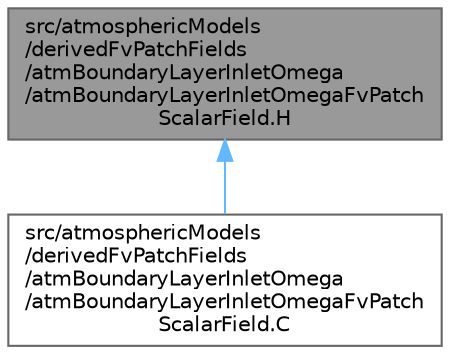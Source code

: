 digraph "src/atmosphericModels/derivedFvPatchFields/atmBoundaryLayerInletOmega/atmBoundaryLayerInletOmegaFvPatchScalarField.H"
{
 // LATEX_PDF_SIZE
  bgcolor="transparent";
  edge [fontname=Helvetica,fontsize=10,labelfontname=Helvetica,labelfontsize=10];
  node [fontname=Helvetica,fontsize=10,shape=box,height=0.2,width=0.4];
  Node1 [id="Node000001",label="src/atmosphericModels\l/derivedFvPatchFields\l/atmBoundaryLayerInletOmega\l/atmBoundaryLayerInletOmegaFvPatch\lScalarField.H",height=0.2,width=0.4,color="gray40", fillcolor="grey60", style="filled", fontcolor="black",tooltip=" "];
  Node1 -> Node2 [id="edge1_Node000001_Node000002",dir="back",color="steelblue1",style="solid",tooltip=" "];
  Node2 [id="Node000002",label="src/atmosphericModels\l/derivedFvPatchFields\l/atmBoundaryLayerInletOmega\l/atmBoundaryLayerInletOmegaFvPatch\lScalarField.C",height=0.2,width=0.4,color="grey40", fillcolor="white", style="filled",URL="$atmBoundaryLayerInletOmegaFvPatchScalarField_8C.html",tooltip=" "];
}
